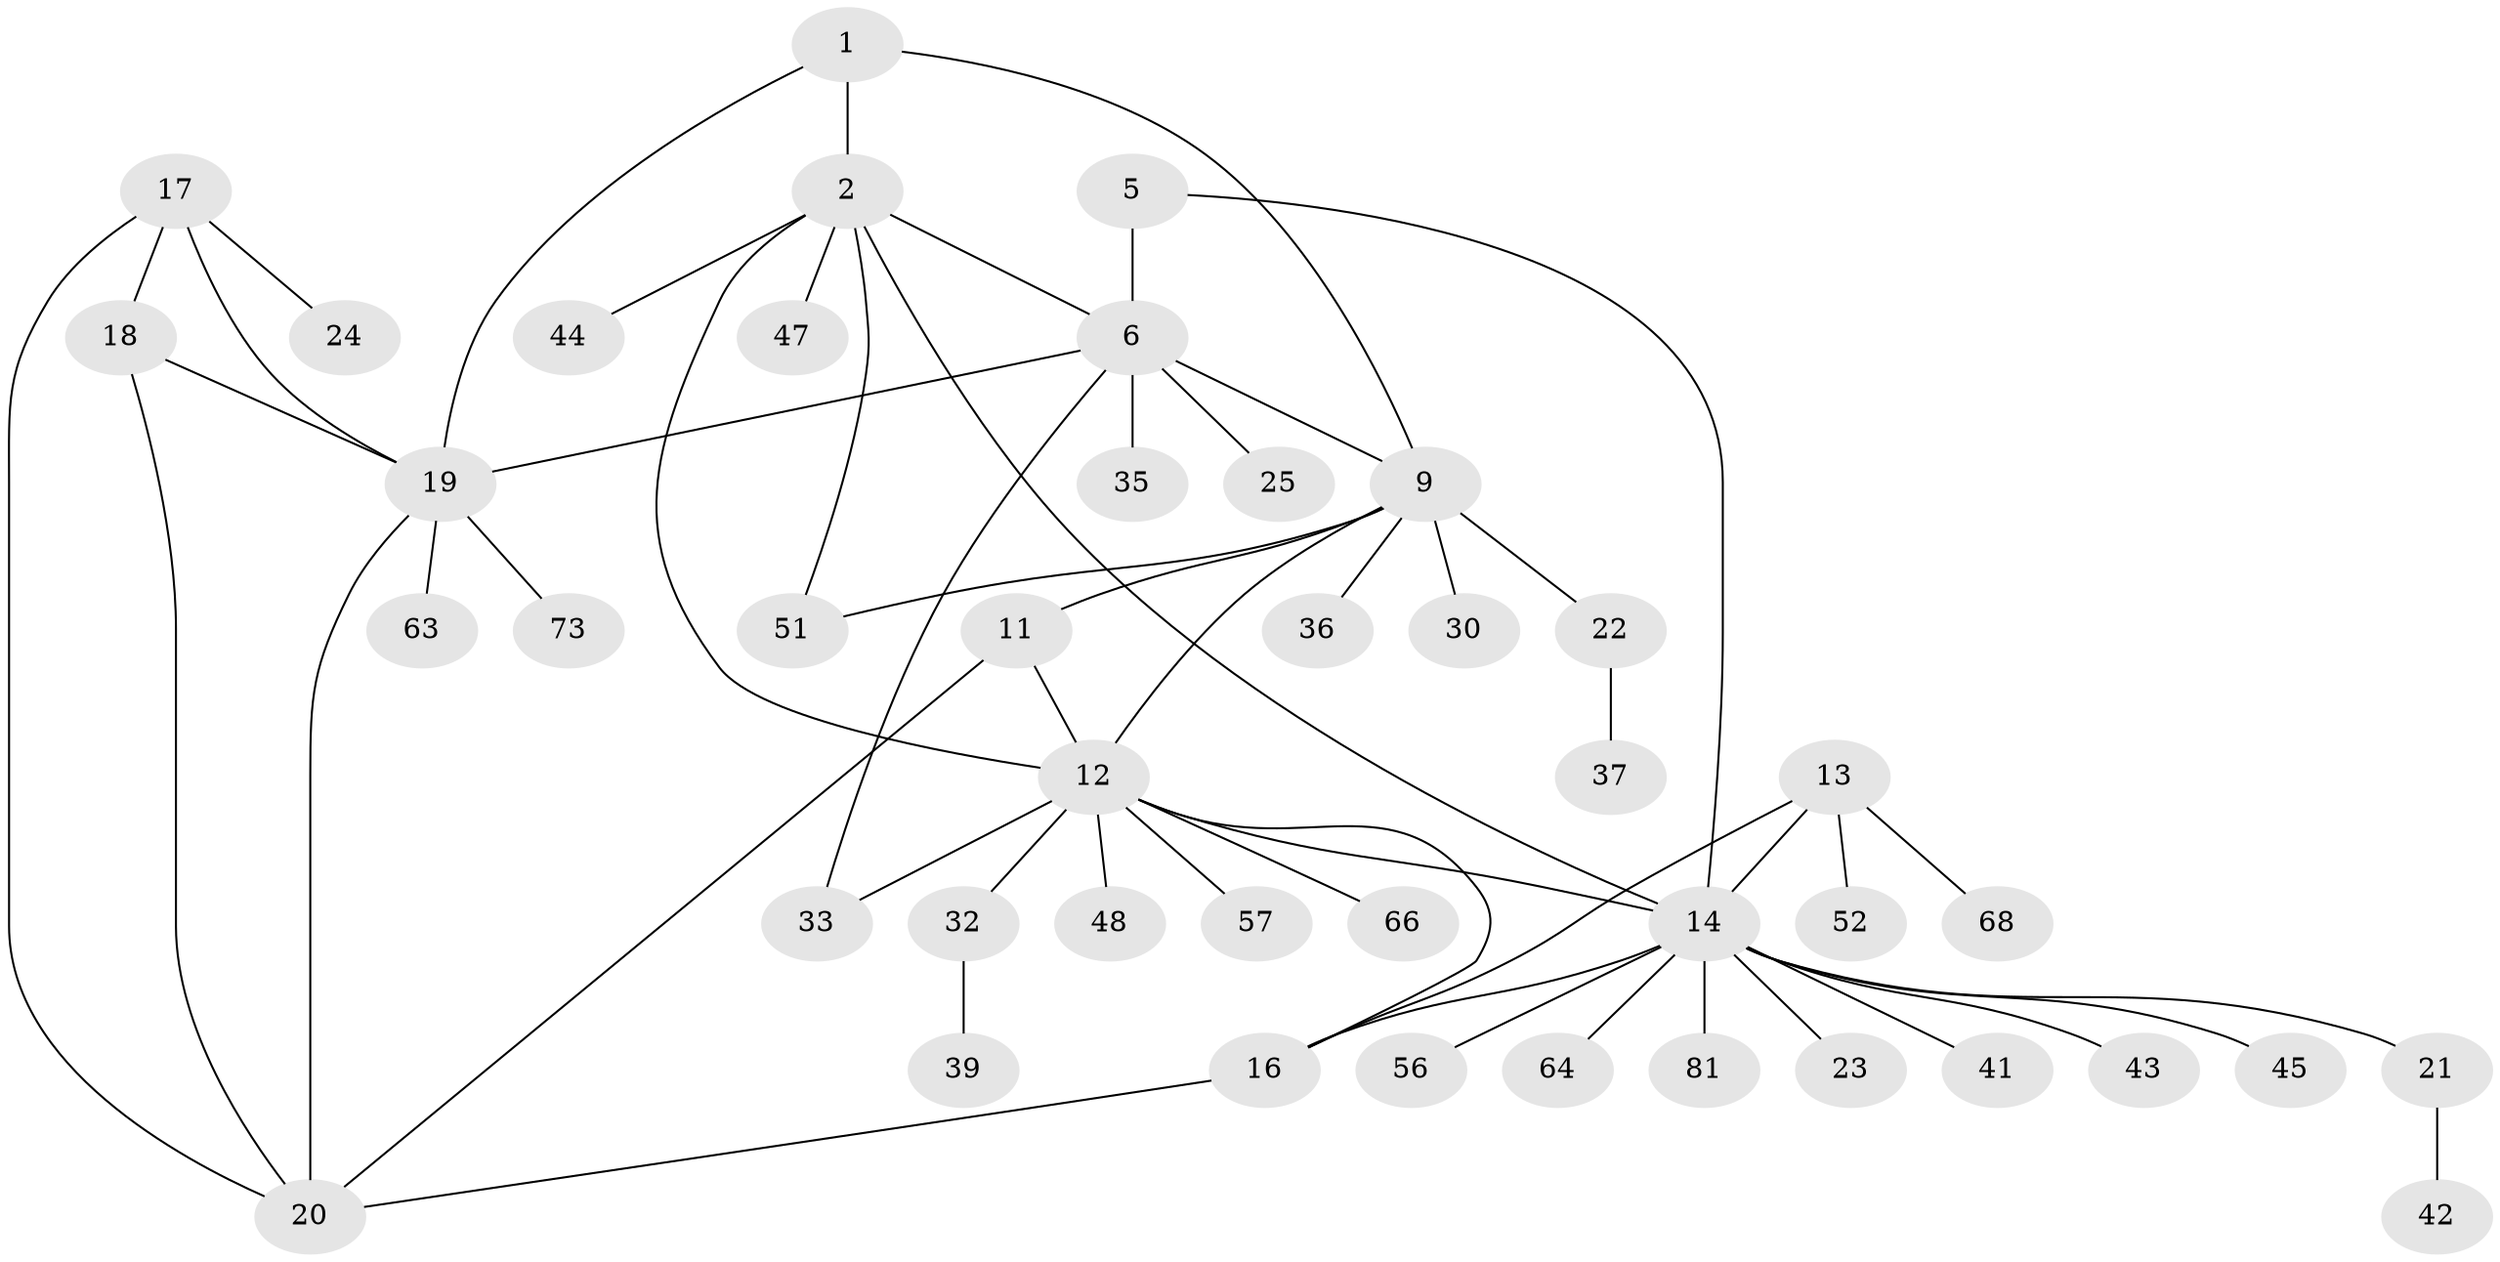 // original degree distribution, {6: 0.046511627906976744, 8: 0.05813953488372093, 5: 0.08139534883720931, 11: 0.023255813953488372, 4: 0.011627906976744186, 12: 0.011627906976744186, 3: 0.05813953488372093, 2: 0.1511627906976744, 1: 0.5581395348837209}
// Generated by graph-tools (version 1.1) at 2025/15/03/09/25 04:15:43]
// undirected, 43 vertices, 57 edges
graph export_dot {
graph [start="1"]
  node [color=gray90,style=filled];
  1 [super="+40+3+69+55"];
  2 [super="+58+60+4+38+49"];
  5 [super="+83"];
  6 [super="+7"];
  9 [super="+10"];
  11;
  12;
  13;
  14 [super="+29+34+15"];
  16 [super="+86"];
  17 [super="+28"];
  18;
  19;
  20 [super="+76"];
  21;
  22;
  23 [super="+65"];
  24;
  25;
  30;
  32 [super="+50"];
  33;
  35;
  36;
  37 [super="+74"];
  39;
  41 [super="+62"];
  42;
  43;
  44;
  45 [super="+54"];
  47;
  48;
  51;
  52;
  56;
  57;
  63;
  64;
  66;
  68;
  73;
  81;
  1 -- 2 [weight=4];
  1 -- 9;
  1 -- 19;
  2 -- 12 [weight=2];
  2 -- 51;
  2 -- 14 [weight=2];
  2 -- 44;
  2 -- 47;
  2 -- 6;
  5 -- 6 [weight=3];
  5 -- 14;
  6 -- 9;
  6 -- 33;
  6 -- 35;
  6 -- 19 [weight=2];
  6 -- 25;
  9 -- 11 [weight=2];
  9 -- 12 [weight=2];
  9 -- 51;
  9 -- 36;
  9 -- 22;
  9 -- 30;
  11 -- 12;
  11 -- 20;
  12 -- 14;
  12 -- 32;
  12 -- 33;
  12 -- 48;
  12 -- 57;
  12 -- 66;
  12 -- 16;
  13 -- 14 [weight=2];
  13 -- 16;
  13 -- 52;
  13 -- 68;
  14 -- 16 [weight=2];
  14 -- 23;
  14 -- 45;
  14 -- 64;
  14 -- 41;
  14 -- 43;
  14 -- 81;
  14 -- 21;
  14 -- 56;
  16 -- 20;
  17 -- 18;
  17 -- 19;
  17 -- 20;
  17 -- 24;
  18 -- 19;
  18 -- 20;
  19 -- 20;
  19 -- 63;
  19 -- 73;
  21 -- 42;
  22 -- 37;
  32 -- 39;
}
